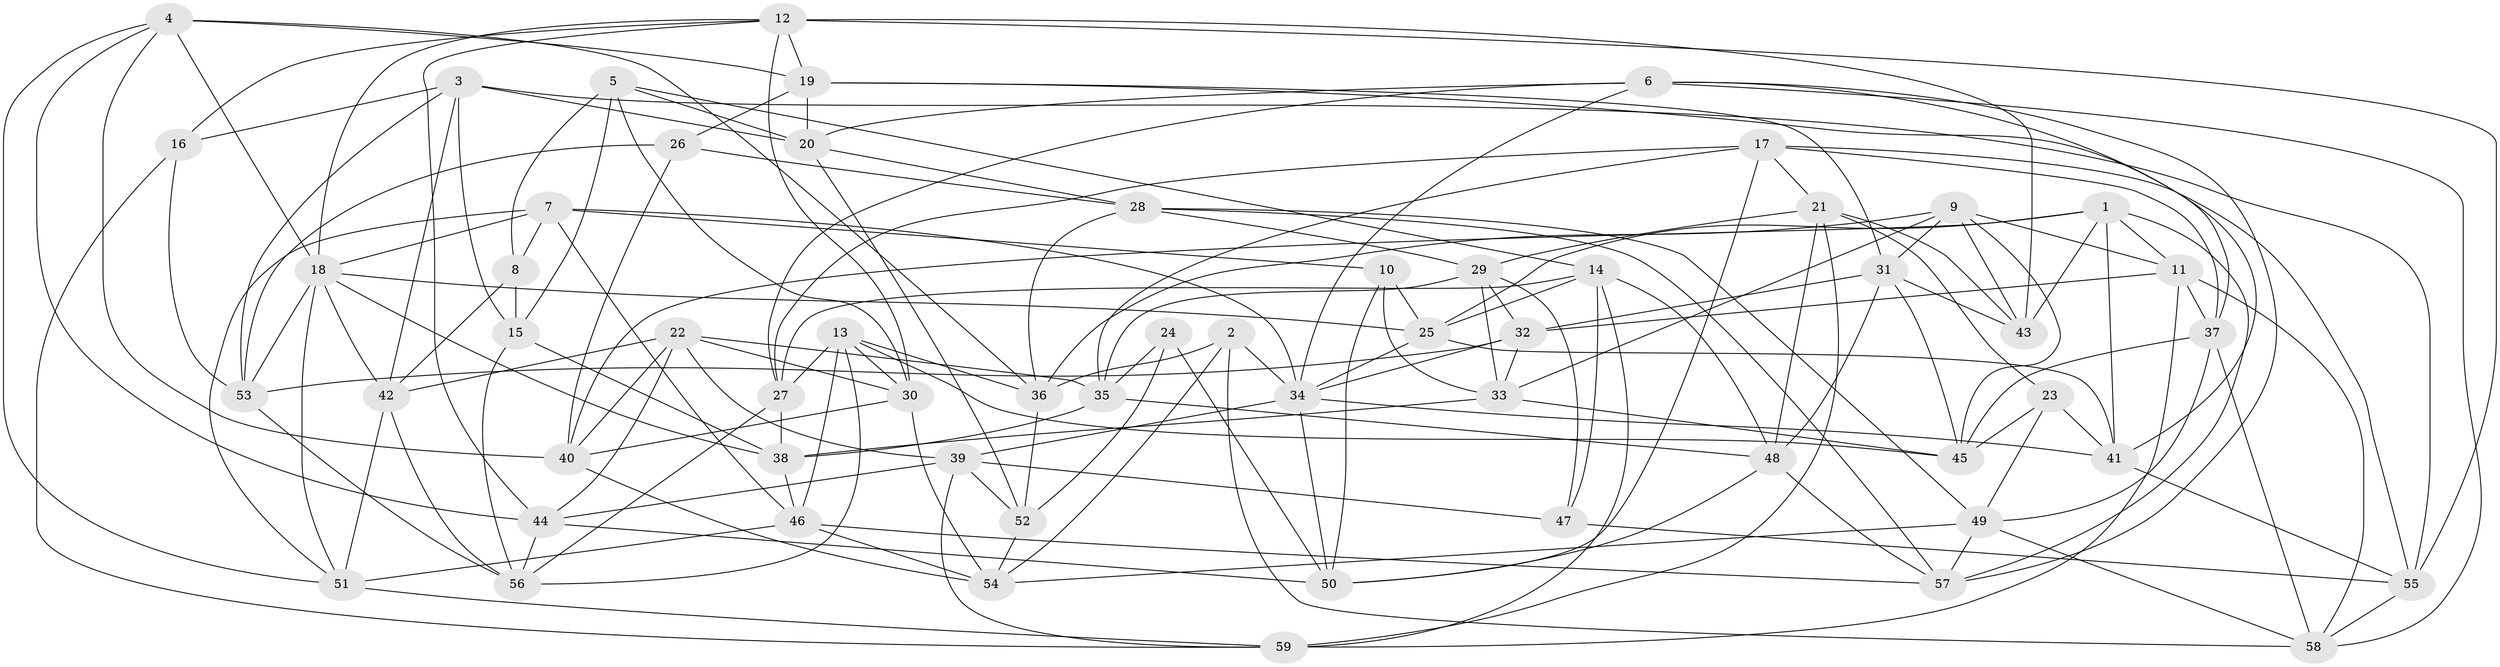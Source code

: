 // original degree distribution, {4: 1.0}
// Generated by graph-tools (version 1.1) at 2025/50/03/09/25 03:50:47]
// undirected, 59 vertices, 169 edges
graph export_dot {
graph [start="1"]
  node [color=gray90,style=filled];
  1;
  2;
  3;
  4;
  5;
  6;
  7;
  8;
  9;
  10;
  11;
  12;
  13;
  14;
  15;
  16;
  17;
  18;
  19;
  20;
  21;
  22;
  23;
  24;
  25;
  26;
  27;
  28;
  29;
  30;
  31;
  32;
  33;
  34;
  35;
  36;
  37;
  38;
  39;
  40;
  41;
  42;
  43;
  44;
  45;
  46;
  47;
  48;
  49;
  50;
  51;
  52;
  53;
  54;
  55;
  56;
  57;
  58;
  59;
  1 -- 11 [weight=1.0];
  1 -- 25 [weight=1.0];
  1 -- 40 [weight=1.0];
  1 -- 41 [weight=1.0];
  1 -- 43 [weight=1.0];
  1 -- 57 [weight=1.0];
  2 -- 34 [weight=1.0];
  2 -- 36 [weight=1.0];
  2 -- 54 [weight=1.0];
  2 -- 58 [weight=1.0];
  3 -- 15 [weight=1.0];
  3 -- 16 [weight=1.0];
  3 -- 20 [weight=1.0];
  3 -- 42 [weight=1.0];
  3 -- 53 [weight=1.0];
  3 -- 55 [weight=1.0];
  4 -- 18 [weight=1.0];
  4 -- 19 [weight=1.0];
  4 -- 36 [weight=1.0];
  4 -- 40 [weight=1.0];
  4 -- 44 [weight=1.0];
  4 -- 51 [weight=1.0];
  5 -- 8 [weight=1.0];
  5 -- 14 [weight=1.0];
  5 -- 15 [weight=2.0];
  5 -- 20 [weight=1.0];
  5 -- 30 [weight=1.0];
  6 -- 20 [weight=1.0];
  6 -- 27 [weight=1.0];
  6 -- 34 [weight=1.0];
  6 -- 37 [weight=1.0];
  6 -- 57 [weight=1.0];
  6 -- 58 [weight=1.0];
  7 -- 8 [weight=1.0];
  7 -- 10 [weight=1.0];
  7 -- 18 [weight=1.0];
  7 -- 34 [weight=1.0];
  7 -- 46 [weight=1.0];
  7 -- 51 [weight=1.0];
  8 -- 15 [weight=1.0];
  8 -- 42 [weight=1.0];
  9 -- 11 [weight=1.0];
  9 -- 31 [weight=1.0];
  9 -- 33 [weight=1.0];
  9 -- 36 [weight=1.0];
  9 -- 43 [weight=1.0];
  9 -- 45 [weight=1.0];
  10 -- 25 [weight=1.0];
  10 -- 33 [weight=1.0];
  10 -- 50 [weight=1.0];
  11 -- 32 [weight=1.0];
  11 -- 37 [weight=1.0];
  11 -- 58 [weight=1.0];
  11 -- 59 [weight=1.0];
  12 -- 16 [weight=1.0];
  12 -- 18 [weight=1.0];
  12 -- 19 [weight=1.0];
  12 -- 30 [weight=1.0];
  12 -- 43 [weight=2.0];
  12 -- 44 [weight=1.0];
  12 -- 55 [weight=1.0];
  13 -- 27 [weight=1.0];
  13 -- 30 [weight=1.0];
  13 -- 36 [weight=1.0];
  13 -- 45 [weight=1.0];
  13 -- 46 [weight=1.0];
  13 -- 56 [weight=1.0];
  14 -- 25 [weight=1.0];
  14 -- 27 [weight=1.0];
  14 -- 47 [weight=1.0];
  14 -- 48 [weight=1.0];
  14 -- 59 [weight=1.0];
  15 -- 38 [weight=1.0];
  15 -- 56 [weight=1.0];
  16 -- 53 [weight=1.0];
  16 -- 59 [weight=1.0];
  17 -- 21 [weight=1.0];
  17 -- 27 [weight=1.0];
  17 -- 35 [weight=1.0];
  17 -- 37 [weight=1.0];
  17 -- 50 [weight=1.0];
  17 -- 55 [weight=1.0];
  18 -- 25 [weight=1.0];
  18 -- 38 [weight=1.0];
  18 -- 42 [weight=1.0];
  18 -- 51 [weight=1.0];
  18 -- 53 [weight=1.0];
  19 -- 20 [weight=1.0];
  19 -- 26 [weight=1.0];
  19 -- 31 [weight=1.0];
  19 -- 41 [weight=1.0];
  20 -- 28 [weight=1.0];
  20 -- 52 [weight=1.0];
  21 -- 23 [weight=1.0];
  21 -- 29 [weight=1.0];
  21 -- 43 [weight=1.0];
  21 -- 48 [weight=1.0];
  21 -- 59 [weight=1.0];
  22 -- 30 [weight=1.0];
  22 -- 35 [weight=1.0];
  22 -- 39 [weight=1.0];
  22 -- 40 [weight=1.0];
  22 -- 42 [weight=1.0];
  22 -- 44 [weight=1.0];
  23 -- 41 [weight=1.0];
  23 -- 45 [weight=1.0];
  23 -- 49 [weight=1.0];
  24 -- 35 [weight=1.0];
  24 -- 50 [weight=1.0];
  24 -- 52 [weight=2.0];
  25 -- 34 [weight=1.0];
  25 -- 41 [weight=1.0];
  26 -- 28 [weight=1.0];
  26 -- 40 [weight=1.0];
  26 -- 53 [weight=1.0];
  27 -- 38 [weight=1.0];
  27 -- 56 [weight=1.0];
  28 -- 29 [weight=1.0];
  28 -- 36 [weight=1.0];
  28 -- 49 [weight=1.0];
  28 -- 57 [weight=1.0];
  29 -- 32 [weight=1.0];
  29 -- 33 [weight=1.0];
  29 -- 35 [weight=1.0];
  29 -- 47 [weight=1.0];
  30 -- 40 [weight=1.0];
  30 -- 54 [weight=1.0];
  31 -- 32 [weight=1.0];
  31 -- 43 [weight=1.0];
  31 -- 45 [weight=1.0];
  31 -- 48 [weight=1.0];
  32 -- 33 [weight=1.0];
  32 -- 34 [weight=1.0];
  32 -- 53 [weight=1.0];
  33 -- 38 [weight=1.0];
  33 -- 45 [weight=1.0];
  34 -- 39 [weight=1.0];
  34 -- 41 [weight=1.0];
  34 -- 50 [weight=1.0];
  35 -- 38 [weight=1.0];
  35 -- 48 [weight=1.0];
  36 -- 52 [weight=1.0];
  37 -- 45 [weight=1.0];
  37 -- 49 [weight=1.0];
  37 -- 58 [weight=1.0];
  38 -- 46 [weight=1.0];
  39 -- 44 [weight=1.0];
  39 -- 47 [weight=1.0];
  39 -- 52 [weight=1.0];
  39 -- 59 [weight=1.0];
  40 -- 54 [weight=1.0];
  41 -- 55 [weight=1.0];
  42 -- 51 [weight=1.0];
  42 -- 56 [weight=1.0];
  44 -- 50 [weight=1.0];
  44 -- 56 [weight=1.0];
  46 -- 51 [weight=1.0];
  46 -- 54 [weight=1.0];
  46 -- 57 [weight=1.0];
  47 -- 55 [weight=1.0];
  48 -- 50 [weight=1.0];
  48 -- 57 [weight=1.0];
  49 -- 54 [weight=1.0];
  49 -- 57 [weight=1.0];
  49 -- 58 [weight=1.0];
  51 -- 59 [weight=1.0];
  52 -- 54 [weight=1.0];
  53 -- 56 [weight=1.0];
  55 -- 58 [weight=1.0];
}
